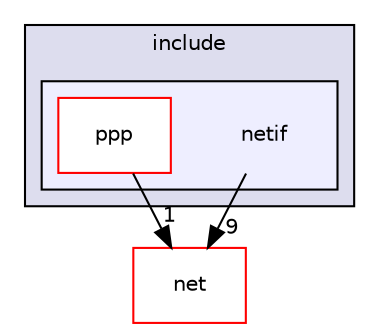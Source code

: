 digraph "C:/Dev/git/UbixOS/sys/include/netif" {
  compound=true
  node [ fontsize="10", fontname="Helvetica"];
  edge [ labelfontsize="10", labelfontname="Helvetica"];
  subgraph clusterdir_d1be8160e739b6eed1f7843efdbae1b3 {
    graph [ bgcolor="#ddddee", pencolor="black", label="include" fontname="Helvetica", fontsize="10", URL="dir_d1be8160e739b6eed1f7843efdbae1b3.html"]
  subgraph clusterdir_d30d4e36b590a245c15c34f21c61e7a6 {
    graph [ bgcolor="#eeeeff", pencolor="black", label="" URL="dir_d30d4e36b590a245c15c34f21c61e7a6.html"];
    dir_d30d4e36b590a245c15c34f21c61e7a6 [shape=plaintext label="netif"];
    dir_60a47962a3554048f3afe735257bc308 [shape=box label="ppp" color="red" fillcolor="white" style="filled" URL="dir_60a47962a3554048f3afe735257bc308.html"];
  }
  }
  dir_8a452844cab5a537277ef786999bc939 [shape=box label="net" fillcolor="white" style="filled" color="red" URL="dir_8a452844cab5a537277ef786999bc939.html"];
  dir_d30d4e36b590a245c15c34f21c61e7a6->dir_8a452844cab5a537277ef786999bc939 [headlabel="9", labeldistance=1.5 headhref="dir_000040_000031.html"];
  dir_60a47962a3554048f3afe735257bc308->dir_8a452844cab5a537277ef786999bc939 [headlabel="1", labeldistance=1.5 headhref="dir_000042_000031.html"];
}
